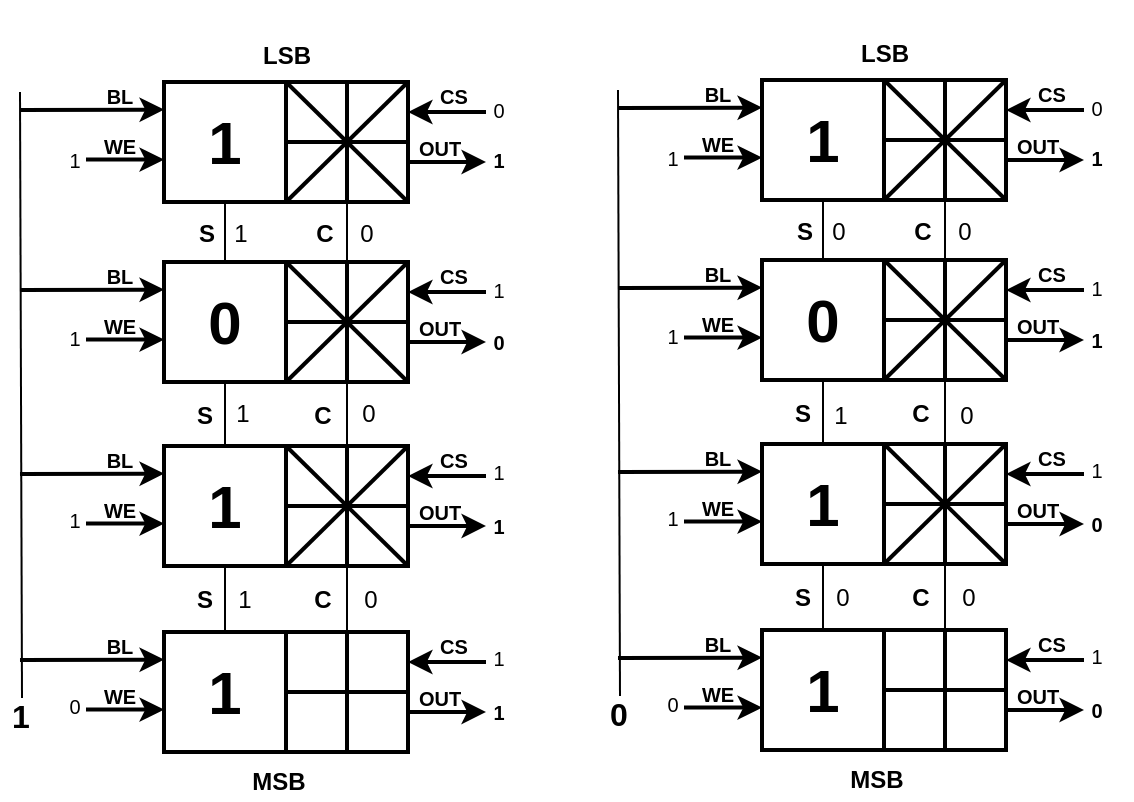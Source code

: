 <mxfile version="17.2.4" type="github">
  <diagram id="6HVer8RZPl2ibDI8MOXv" name="Page-1">
    <mxGraphModel dx="974" dy="536" grid="1" gridSize="1" guides="1" tooltips="1" connect="1" arrows="1" fold="1" page="1" pageScale="1" pageWidth="850" pageHeight="1100" math="0" shadow="0">
      <root>
        <mxCell id="0" />
        <mxCell id="1" parent="0" />
        <mxCell id="g0xU3SUPidydJwhKoAun-114" value="&lt;b&gt;&lt;font style=&quot;font-size: 10px&quot;&gt;WE&lt;/font&gt;&lt;/b&gt;" style="whiteSpace=wrap;html=1;aspect=fixed;labelBackgroundColor=none;fontFamily=Helvetica;fontSize=30;fontColor=default;strokeWidth=2;fillColor=none;strokeColor=none;" vertex="1" parent="1">
          <mxGeometry x="81" y="238" width="80" height="80" as="geometry" />
        </mxCell>
        <mxCell id="g0xU3SUPidydJwhKoAun-100" value="&lt;b&gt;&lt;font style=&quot;font-size: 10px&quot;&gt;WE&lt;/font&gt;&lt;/b&gt;" style="whiteSpace=wrap;html=1;aspect=fixed;labelBackgroundColor=none;fontFamily=Helvetica;fontSize=30;fontColor=default;strokeWidth=2;fillColor=none;strokeColor=none;" vertex="1" parent="1">
          <mxGeometry x="81" y="146" width="80" height="80" as="geometry" />
        </mxCell>
        <mxCell id="g0xU3SUPidydJwhKoAun-62" value="&lt;b&gt;&lt;font style=&quot;font-size: 10px&quot;&gt;WE&lt;/font&gt;&lt;/b&gt;" style="whiteSpace=wrap;html=1;aspect=fixed;labelBackgroundColor=none;fontFamily=Helvetica;fontSize=30;fontColor=default;strokeWidth=2;fillColor=none;strokeColor=none;" vertex="1" parent="1">
          <mxGeometry x="81" y="56" width="80" height="80" as="geometry" />
        </mxCell>
        <mxCell id="hNVTYOw9fSxiyvF_Go_9-241" value="&lt;font style=&quot;font-size: 10px&quot;&gt;&lt;b&gt;CS&lt;/b&gt;&lt;/font&gt;" style="whiteSpace=wrap;html=1;aspect=fixed;labelBackgroundColor=none;fontFamily=Helvetica;fontSize=30;fontColor=default;strokeWidth=2;fillColor=none;strokeColor=none;" parent="1" vertex="1">
          <mxGeometry x="248" y="31" width="80" height="80" as="geometry" />
        </mxCell>
        <mxCell id="hNVTYOw9fSxiyvF_Go_9-238" value="&lt;b&gt;&lt;font style=&quot;font-size: 10px&quot;&gt;BL&lt;/font&gt;&lt;/b&gt;" style="whiteSpace=wrap;html=1;aspect=fixed;labelBackgroundColor=none;fontFamily=Helvetica;fontSize=30;fontColor=default;strokeWidth=2;fillColor=none;strokeColor=none;" parent="1" vertex="1">
          <mxGeometry x="81" y="31" width="80" height="80" as="geometry" />
        </mxCell>
        <mxCell id="hNVTYOw9fSxiyvF_Go_9-231" value="&lt;b&gt;&lt;font style=&quot;font-size: 30px&quot;&gt;1&lt;/font&gt;&lt;/b&gt;" style="rounded=0;whiteSpace=wrap;html=1;labelBackgroundColor=none;fontFamily=Helvetica;fontColor=default;strokeWidth=2;fillColor=none;fontSize=10;" parent="1" vertex="1">
          <mxGeometry x="143" y="71" width="61" height="60" as="geometry" />
        </mxCell>
        <mxCell id="hNVTYOw9fSxiyvF_Go_9-232" value="" style="rounded=0;whiteSpace=wrap;html=1;labelBackgroundColor=none;fontFamily=Helvetica;fontColor=default;strokeWidth=2;fillColor=none;fontSize=10;" parent="1" vertex="1">
          <mxGeometry x="204" y="71" width="61" height="60" as="geometry" />
        </mxCell>
        <mxCell id="hNVTYOw9fSxiyvF_Go_9-233" value="" style="endArrow=none;html=1;rounded=0;fontFamily=Helvetica;fontSize=30;fontColor=default;strokeWidth=2;entryX=0.5;entryY=0;entryDx=0;entryDy=0;exitX=0.5;exitY=1;exitDx=0;exitDy=0;" parent="1" source="hNVTYOw9fSxiyvF_Go_9-232" target="hNVTYOw9fSxiyvF_Go_9-232" edge="1">
          <mxGeometry width="50" height="50" relative="1" as="geometry">
            <mxPoint x="185" y="171" as="sourcePoint" />
            <mxPoint x="235" y="121" as="targetPoint" />
          </mxGeometry>
        </mxCell>
        <mxCell id="hNVTYOw9fSxiyvF_Go_9-234" value="" style="endArrow=none;html=1;rounded=0;fontFamily=Helvetica;fontSize=30;fontColor=default;strokeWidth=2;entryX=1;entryY=0.5;entryDx=0;entryDy=0;exitX=0;exitY=0.5;exitDx=0;exitDy=0;" parent="1" source="hNVTYOw9fSxiyvF_Go_9-232" target="hNVTYOw9fSxiyvF_Go_9-232" edge="1">
          <mxGeometry width="50" height="50" relative="1" as="geometry">
            <mxPoint x="185" y="171" as="sourcePoint" />
            <mxPoint x="235" y="121" as="targetPoint" />
          </mxGeometry>
        </mxCell>
        <mxCell id="hNVTYOw9fSxiyvF_Go_9-235" value="" style="endArrow=classic;html=1;rounded=0;fontFamily=Helvetica;fontSize=30;fontColor=default;strokeWidth=2;entryX=1;entryY=0.25;entryDx=0;entryDy=0;" parent="1" target="hNVTYOw9fSxiyvF_Go_9-232" edge="1">
          <mxGeometry width="50" height="50" relative="1" as="geometry">
            <mxPoint x="304" y="86" as="sourcePoint" />
            <mxPoint x="235" y="121" as="targetPoint" />
          </mxGeometry>
        </mxCell>
        <mxCell id="hNVTYOw9fSxiyvF_Go_9-237" value="" style="endArrow=classic;html=1;rounded=0;fontFamily=Helvetica;fontSize=30;fontColor=default;strokeWidth=2;entryX=1;entryY=0.25;entryDx=0;entryDy=0;" parent="1" edge="1">
          <mxGeometry width="50" height="50" relative="1" as="geometry">
            <mxPoint x="71" y="85" as="sourcePoint" />
            <mxPoint x="143" y="84.8" as="targetPoint" />
          </mxGeometry>
        </mxCell>
        <mxCell id="hNVTYOw9fSxiyvF_Go_9-239" value="" style="endArrow=none;html=1;rounded=0;fontFamily=Helvetica;fontSize=10;fontColor=default;strokeWidth=2;exitX=0;exitY=1;exitDx=0;exitDy=0;entryX=1;entryY=0;entryDx=0;entryDy=0;" parent="1" source="hNVTYOw9fSxiyvF_Go_9-232" target="hNVTYOw9fSxiyvF_Go_9-232" edge="1">
          <mxGeometry width="50" height="50" relative="1" as="geometry">
            <mxPoint x="211" y="116" as="sourcePoint" />
            <mxPoint x="219" y="44" as="targetPoint" />
          </mxGeometry>
        </mxCell>
        <mxCell id="hNVTYOw9fSxiyvF_Go_9-240" value="" style="endArrow=none;html=1;rounded=0;fontFamily=Helvetica;fontSize=10;fontColor=default;strokeWidth=2;exitX=0;exitY=0;exitDx=0;exitDy=0;entryX=1;entryY=1;entryDx=0;entryDy=0;" parent="1" source="hNVTYOw9fSxiyvF_Go_9-232" target="hNVTYOw9fSxiyvF_Go_9-232" edge="1">
          <mxGeometry width="50" height="50" relative="1" as="geometry">
            <mxPoint x="211" y="116" as="sourcePoint" />
            <mxPoint x="261" y="66" as="targetPoint" />
          </mxGeometry>
        </mxCell>
        <mxCell id="g0xU3SUPidydJwhKoAun-63" value="" style="endArrow=classic;html=1;rounded=0;fontFamily=Helvetica;fontSize=30;fontColor=default;strokeWidth=2;entryX=1;entryY=0.25;entryDx=0;entryDy=0;" edge="1" parent="1">
          <mxGeometry width="50" height="50" relative="1" as="geometry">
            <mxPoint x="104" y="109.8" as="sourcePoint" />
            <mxPoint x="143" y="109.8" as="targetPoint" />
          </mxGeometry>
        </mxCell>
        <mxCell id="g0xU3SUPidydJwhKoAun-64" value="&lt;b&gt;&lt;font style=&quot;font-size: 10px&quot;&gt;OUT&lt;/font&gt;&lt;/b&gt;" style="whiteSpace=wrap;html=1;aspect=fixed;labelBackgroundColor=none;fontFamily=Helvetica;fontSize=30;fontColor=default;strokeWidth=2;fillColor=none;strokeColor=none;flipH=1;" vertex="1" parent="1">
          <mxGeometry x="241" y="57" width="80" height="80" as="geometry" />
        </mxCell>
        <mxCell id="g0xU3SUPidydJwhKoAun-65" value="" style="endArrow=classic;html=1;rounded=0;fontFamily=Helvetica;fontSize=30;fontColor=default;strokeWidth=2;entryX=1;entryY=0.25;entryDx=0;entryDy=0;" edge="1" parent="1">
          <mxGeometry width="50" height="50" relative="1" as="geometry">
            <mxPoint x="265" y="111" as="sourcePoint" />
            <mxPoint x="304" y="111.0" as="targetPoint" />
          </mxGeometry>
        </mxCell>
        <mxCell id="g0xU3SUPidydJwhKoAun-90" value="&lt;font style=&quot;font-size: 10px&quot;&gt;&lt;b&gt;CS&lt;/b&gt;&lt;/font&gt;" style="whiteSpace=wrap;html=1;aspect=fixed;labelBackgroundColor=none;fontFamily=Helvetica;fontSize=30;fontColor=default;strokeWidth=2;fillColor=none;strokeColor=none;" vertex="1" parent="1">
          <mxGeometry x="248" y="121" width="80" height="80" as="geometry" />
        </mxCell>
        <mxCell id="g0xU3SUPidydJwhKoAun-91" value="&lt;b&gt;&lt;font style=&quot;font-size: 10px&quot;&gt;BL&lt;/font&gt;&lt;/b&gt;" style="whiteSpace=wrap;html=1;aspect=fixed;labelBackgroundColor=none;fontFamily=Helvetica;fontSize=30;fontColor=default;strokeWidth=2;fillColor=none;strokeColor=none;" vertex="1" parent="1">
          <mxGeometry x="81" y="121" width="80" height="80" as="geometry" />
        </mxCell>
        <mxCell id="g0xU3SUPidydJwhKoAun-92" value="&lt;font size=&quot;1&quot;&gt;&lt;b style=&quot;font-size: 30px&quot;&gt;0&lt;/b&gt;&lt;/font&gt;" style="rounded=0;whiteSpace=wrap;html=1;labelBackgroundColor=none;fontFamily=Helvetica;fontColor=default;strokeWidth=2;fillColor=none;fontSize=10;" vertex="1" parent="1">
          <mxGeometry x="143" y="161" width="61" height="60" as="geometry" />
        </mxCell>
        <mxCell id="g0xU3SUPidydJwhKoAun-93" value="" style="rounded=0;whiteSpace=wrap;html=1;labelBackgroundColor=none;fontFamily=Helvetica;fontColor=default;strokeWidth=2;fillColor=none;fontSize=10;" vertex="1" parent="1">
          <mxGeometry x="204" y="161" width="61" height="60" as="geometry" />
        </mxCell>
        <mxCell id="g0xU3SUPidydJwhKoAun-94" value="" style="endArrow=none;html=1;rounded=0;fontFamily=Helvetica;fontSize=30;fontColor=default;strokeWidth=2;entryX=0.5;entryY=0;entryDx=0;entryDy=0;exitX=0.5;exitY=1;exitDx=0;exitDy=0;" edge="1" parent="1" source="g0xU3SUPidydJwhKoAun-93" target="g0xU3SUPidydJwhKoAun-93">
          <mxGeometry width="50" height="50" relative="1" as="geometry">
            <mxPoint x="185" y="261" as="sourcePoint" />
            <mxPoint x="235" y="211" as="targetPoint" />
          </mxGeometry>
        </mxCell>
        <mxCell id="g0xU3SUPidydJwhKoAun-95" value="" style="endArrow=none;html=1;rounded=0;fontFamily=Helvetica;fontSize=30;fontColor=default;strokeWidth=2;entryX=1;entryY=0.5;entryDx=0;entryDy=0;exitX=0;exitY=0.5;exitDx=0;exitDy=0;" edge="1" parent="1" source="g0xU3SUPidydJwhKoAun-93" target="g0xU3SUPidydJwhKoAun-93">
          <mxGeometry width="50" height="50" relative="1" as="geometry">
            <mxPoint x="185" y="261" as="sourcePoint" />
            <mxPoint x="235" y="211" as="targetPoint" />
          </mxGeometry>
        </mxCell>
        <mxCell id="g0xU3SUPidydJwhKoAun-96" value="" style="endArrow=classic;html=1;rounded=0;fontFamily=Helvetica;fontSize=30;fontColor=default;strokeWidth=2;entryX=1;entryY=0.25;entryDx=0;entryDy=0;" edge="1" parent="1" target="g0xU3SUPidydJwhKoAun-93">
          <mxGeometry width="50" height="50" relative="1" as="geometry">
            <mxPoint x="304" y="176" as="sourcePoint" />
            <mxPoint x="235" y="211" as="targetPoint" />
          </mxGeometry>
        </mxCell>
        <mxCell id="g0xU3SUPidydJwhKoAun-97" value="" style="endArrow=classic;html=1;rounded=0;fontFamily=Helvetica;fontSize=30;fontColor=default;strokeWidth=2;entryX=1;entryY=0.25;entryDx=0;entryDy=0;" edge="1" parent="1">
          <mxGeometry width="50" height="50" relative="1" as="geometry">
            <mxPoint x="71" y="175" as="sourcePoint" />
            <mxPoint x="143" y="174.8" as="targetPoint" />
          </mxGeometry>
        </mxCell>
        <mxCell id="g0xU3SUPidydJwhKoAun-98" value="" style="endArrow=none;html=1;rounded=0;fontFamily=Helvetica;fontSize=10;fontColor=default;strokeWidth=2;exitX=0;exitY=1;exitDx=0;exitDy=0;entryX=1;entryY=0;entryDx=0;entryDy=0;" edge="1" parent="1" source="g0xU3SUPidydJwhKoAun-93" target="g0xU3SUPidydJwhKoAun-93">
          <mxGeometry width="50" height="50" relative="1" as="geometry">
            <mxPoint x="211" y="206" as="sourcePoint" />
            <mxPoint x="219" y="134" as="targetPoint" />
          </mxGeometry>
        </mxCell>
        <mxCell id="g0xU3SUPidydJwhKoAun-99" value="" style="endArrow=none;html=1;rounded=0;fontFamily=Helvetica;fontSize=10;fontColor=default;strokeWidth=2;exitX=0;exitY=0;exitDx=0;exitDy=0;entryX=1;entryY=1;entryDx=0;entryDy=0;" edge="1" parent="1" source="g0xU3SUPidydJwhKoAun-93" target="g0xU3SUPidydJwhKoAun-93">
          <mxGeometry width="50" height="50" relative="1" as="geometry">
            <mxPoint x="211" y="206" as="sourcePoint" />
            <mxPoint x="261" y="156" as="targetPoint" />
          </mxGeometry>
        </mxCell>
        <mxCell id="g0xU3SUPidydJwhKoAun-101" value="" style="endArrow=classic;html=1;rounded=0;fontFamily=Helvetica;fontSize=30;fontColor=default;strokeWidth=2;entryX=1;entryY=0.25;entryDx=0;entryDy=0;" edge="1" parent="1">
          <mxGeometry width="50" height="50" relative="1" as="geometry">
            <mxPoint x="104" y="199.8" as="sourcePoint" />
            <mxPoint x="143" y="199.8" as="targetPoint" />
          </mxGeometry>
        </mxCell>
        <mxCell id="g0xU3SUPidydJwhKoAun-102" value="&lt;b&gt;&lt;font style=&quot;font-size: 10px&quot;&gt;OUT&lt;/font&gt;&lt;/b&gt;" style="whiteSpace=wrap;html=1;aspect=fixed;labelBackgroundColor=none;fontFamily=Helvetica;fontSize=30;fontColor=default;strokeWidth=2;fillColor=none;strokeColor=none;flipH=1;" vertex="1" parent="1">
          <mxGeometry x="241" y="147" width="80" height="80" as="geometry" />
        </mxCell>
        <mxCell id="g0xU3SUPidydJwhKoAun-103" value="" style="endArrow=classic;html=1;rounded=0;fontFamily=Helvetica;fontSize=30;fontColor=default;strokeWidth=2;entryX=1;entryY=0.25;entryDx=0;entryDy=0;" edge="1" parent="1">
          <mxGeometry width="50" height="50" relative="1" as="geometry">
            <mxPoint x="265" y="201" as="sourcePoint" />
            <mxPoint x="304" y="201" as="targetPoint" />
          </mxGeometry>
        </mxCell>
        <mxCell id="g0xU3SUPidydJwhKoAun-104" value="&lt;font style=&quot;font-size: 10px&quot;&gt;&lt;b&gt;CS&lt;/b&gt;&lt;/font&gt;" style="whiteSpace=wrap;html=1;aspect=fixed;labelBackgroundColor=none;fontFamily=Helvetica;fontSize=30;fontColor=default;strokeWidth=2;fillColor=none;strokeColor=none;" vertex="1" parent="1">
          <mxGeometry x="248" y="213" width="80" height="80" as="geometry" />
        </mxCell>
        <mxCell id="g0xU3SUPidydJwhKoAun-105" value="&lt;b&gt;&lt;font style=&quot;font-size: 10px&quot;&gt;BL&lt;/font&gt;&lt;/b&gt;" style="whiteSpace=wrap;html=1;aspect=fixed;labelBackgroundColor=none;fontFamily=Helvetica;fontSize=30;fontColor=default;strokeWidth=2;fillColor=none;strokeColor=none;" vertex="1" parent="1">
          <mxGeometry x="81" y="213" width="80" height="80" as="geometry" />
        </mxCell>
        <mxCell id="g0xU3SUPidydJwhKoAun-106" value="&lt;b&gt;&lt;font style=&quot;font-size: 30px&quot;&gt;1&lt;/font&gt;&lt;/b&gt;" style="rounded=0;whiteSpace=wrap;html=1;labelBackgroundColor=none;fontFamily=Helvetica;fontColor=default;strokeWidth=2;fillColor=none;fontSize=10;" vertex="1" parent="1">
          <mxGeometry x="143" y="253" width="61" height="60" as="geometry" />
        </mxCell>
        <mxCell id="g0xU3SUPidydJwhKoAun-107" value="" style="rounded=0;whiteSpace=wrap;html=1;labelBackgroundColor=none;fontFamily=Helvetica;fontColor=default;strokeWidth=2;fillColor=none;fontSize=10;" vertex="1" parent="1">
          <mxGeometry x="204" y="253" width="61" height="60" as="geometry" />
        </mxCell>
        <mxCell id="g0xU3SUPidydJwhKoAun-108" value="" style="endArrow=none;html=1;rounded=0;fontFamily=Helvetica;fontSize=30;fontColor=default;strokeWidth=2;entryX=0.5;entryY=0;entryDx=0;entryDy=0;exitX=0.5;exitY=1;exitDx=0;exitDy=0;" edge="1" parent="1" source="g0xU3SUPidydJwhKoAun-107" target="g0xU3SUPidydJwhKoAun-107">
          <mxGeometry width="50" height="50" relative="1" as="geometry">
            <mxPoint x="185" y="353" as="sourcePoint" />
            <mxPoint x="235" y="303" as="targetPoint" />
          </mxGeometry>
        </mxCell>
        <mxCell id="g0xU3SUPidydJwhKoAun-109" value="" style="endArrow=none;html=1;rounded=0;fontFamily=Helvetica;fontSize=30;fontColor=default;strokeWidth=2;entryX=1;entryY=0.5;entryDx=0;entryDy=0;exitX=0;exitY=0.5;exitDx=0;exitDy=0;" edge="1" parent="1" source="g0xU3SUPidydJwhKoAun-107" target="g0xU3SUPidydJwhKoAun-107">
          <mxGeometry width="50" height="50" relative="1" as="geometry">
            <mxPoint x="185" y="353" as="sourcePoint" />
            <mxPoint x="235" y="303" as="targetPoint" />
          </mxGeometry>
        </mxCell>
        <mxCell id="g0xU3SUPidydJwhKoAun-110" value="" style="endArrow=classic;html=1;rounded=0;fontFamily=Helvetica;fontSize=30;fontColor=default;strokeWidth=2;entryX=1;entryY=0.25;entryDx=0;entryDy=0;" edge="1" parent="1" target="g0xU3SUPidydJwhKoAun-107">
          <mxGeometry width="50" height="50" relative="1" as="geometry">
            <mxPoint x="304" y="268" as="sourcePoint" />
            <mxPoint x="235" y="303" as="targetPoint" />
          </mxGeometry>
        </mxCell>
        <mxCell id="g0xU3SUPidydJwhKoAun-111" value="" style="endArrow=classic;html=1;rounded=0;fontFamily=Helvetica;fontSize=30;fontColor=default;strokeWidth=2;entryX=1;entryY=0.25;entryDx=0;entryDy=0;" edge="1" parent="1">
          <mxGeometry width="50" height="50" relative="1" as="geometry">
            <mxPoint x="71" y="267" as="sourcePoint" />
            <mxPoint x="143" y="266.8" as="targetPoint" />
          </mxGeometry>
        </mxCell>
        <mxCell id="g0xU3SUPidydJwhKoAun-112" value="" style="endArrow=none;html=1;rounded=0;fontFamily=Helvetica;fontSize=10;fontColor=default;strokeWidth=2;exitX=0;exitY=1;exitDx=0;exitDy=0;entryX=1;entryY=0;entryDx=0;entryDy=0;" edge="1" parent="1" source="g0xU3SUPidydJwhKoAun-107" target="g0xU3SUPidydJwhKoAun-107">
          <mxGeometry width="50" height="50" relative="1" as="geometry">
            <mxPoint x="211" y="298" as="sourcePoint" />
            <mxPoint x="219" y="226" as="targetPoint" />
          </mxGeometry>
        </mxCell>
        <mxCell id="g0xU3SUPidydJwhKoAun-113" value="" style="endArrow=none;html=1;rounded=0;fontFamily=Helvetica;fontSize=10;fontColor=default;strokeWidth=2;exitX=0;exitY=0;exitDx=0;exitDy=0;entryX=1;entryY=1;entryDx=0;entryDy=0;" edge="1" parent="1" source="g0xU3SUPidydJwhKoAun-107" target="g0xU3SUPidydJwhKoAun-107">
          <mxGeometry width="50" height="50" relative="1" as="geometry">
            <mxPoint x="211" y="298" as="sourcePoint" />
            <mxPoint x="261" y="248" as="targetPoint" />
          </mxGeometry>
        </mxCell>
        <mxCell id="g0xU3SUPidydJwhKoAun-115" value="" style="endArrow=classic;html=1;rounded=0;fontFamily=Helvetica;fontSize=30;fontColor=default;strokeWidth=2;entryX=1;entryY=0.25;entryDx=0;entryDy=0;" edge="1" parent="1">
          <mxGeometry width="50" height="50" relative="1" as="geometry">
            <mxPoint x="104" y="291.8" as="sourcePoint" />
            <mxPoint x="143" y="291.8" as="targetPoint" />
          </mxGeometry>
        </mxCell>
        <mxCell id="g0xU3SUPidydJwhKoAun-116" value="&lt;b&gt;&lt;font style=&quot;font-size: 10px&quot;&gt;OUT&lt;/font&gt;&lt;/b&gt;" style="whiteSpace=wrap;html=1;aspect=fixed;labelBackgroundColor=none;fontFamily=Helvetica;fontSize=30;fontColor=default;strokeWidth=2;fillColor=none;strokeColor=none;flipH=1;" vertex="1" parent="1">
          <mxGeometry x="241" y="239" width="80" height="80" as="geometry" />
        </mxCell>
        <mxCell id="g0xU3SUPidydJwhKoAun-117" value="" style="endArrow=classic;html=1;rounded=0;fontFamily=Helvetica;fontSize=30;fontColor=default;strokeWidth=2;entryX=1;entryY=0.25;entryDx=0;entryDy=0;" edge="1" parent="1">
          <mxGeometry width="50" height="50" relative="1" as="geometry">
            <mxPoint x="265" y="293" as="sourcePoint" />
            <mxPoint x="304" y="293" as="targetPoint" />
          </mxGeometry>
        </mxCell>
        <mxCell id="g0xU3SUPidydJwhKoAun-118" value="" style="endArrow=none;html=1;rounded=0;fontSize=10;entryX=0.5;entryY=1;entryDx=0;entryDy=0;exitX=0.5;exitY=0;exitDx=0;exitDy=0;" edge="1" parent="1" source="g0xU3SUPidydJwhKoAun-92" target="hNVTYOw9fSxiyvF_Go_9-231">
          <mxGeometry width="50" height="50" relative="1" as="geometry">
            <mxPoint x="142" y="212" as="sourcePoint" />
            <mxPoint x="192" y="162" as="targetPoint" />
          </mxGeometry>
        </mxCell>
        <mxCell id="g0xU3SUPidydJwhKoAun-119" value="" style="endArrow=none;html=1;rounded=0;fontSize=10;entryX=0.5;entryY=1;entryDx=0;entryDy=0;exitX=0.5;exitY=0;exitDx=0;exitDy=0;" edge="1" parent="1" source="g0xU3SUPidydJwhKoAun-93" target="hNVTYOw9fSxiyvF_Go_9-232">
          <mxGeometry width="50" height="50" relative="1" as="geometry">
            <mxPoint x="142" y="212" as="sourcePoint" />
            <mxPoint x="192" y="162" as="targetPoint" />
          </mxGeometry>
        </mxCell>
        <mxCell id="g0xU3SUPidydJwhKoAun-120" value="" style="endArrow=none;html=1;rounded=0;fontSize=10;entryX=0.5;entryY=1;entryDx=0;entryDy=0;exitX=0.5;exitY=0;exitDx=0;exitDy=0;" edge="1" parent="1" source="g0xU3SUPidydJwhKoAun-106" target="g0xU3SUPidydJwhKoAun-92">
          <mxGeometry width="50" height="50" relative="1" as="geometry">
            <mxPoint x="142" y="234" as="sourcePoint" />
            <mxPoint x="192" y="184" as="targetPoint" />
          </mxGeometry>
        </mxCell>
        <mxCell id="g0xU3SUPidydJwhKoAun-122" value="" style="endArrow=none;html=1;rounded=0;fontSize=10;entryX=0.5;entryY=1;entryDx=0;entryDy=0;exitX=0.5;exitY=0;exitDx=0;exitDy=0;" edge="1" parent="1" source="g0xU3SUPidydJwhKoAun-107" target="g0xU3SUPidydJwhKoAun-93">
          <mxGeometry width="50" height="50" relative="1" as="geometry">
            <mxPoint x="142" y="234" as="sourcePoint" />
            <mxPoint x="192" y="184" as="targetPoint" />
          </mxGeometry>
        </mxCell>
        <mxCell id="g0xU3SUPidydJwhKoAun-123" value="1" style="text;html=1;align=center;verticalAlign=middle;resizable=0;points=[];autosize=1;strokeColor=none;fillColor=none;fontSize=10;" vertex="1" parent="1">
          <mxGeometry x="90" y="101" width="16" height="17" as="geometry" />
        </mxCell>
        <mxCell id="g0xU3SUPidydJwhKoAun-124" value="1" style="text;html=1;align=center;verticalAlign=middle;resizable=0;points=[];autosize=1;strokeColor=none;fillColor=none;fontSize=10;" vertex="1" parent="1">
          <mxGeometry x="90" y="190" width="16" height="17" as="geometry" />
        </mxCell>
        <mxCell id="g0xU3SUPidydJwhKoAun-125" value="1" style="text;html=1;align=center;verticalAlign=middle;resizable=0;points=[];autosize=1;strokeColor=none;fillColor=none;fontSize=10;" vertex="1" parent="1">
          <mxGeometry x="90" y="281" width="16" height="17" as="geometry" />
        </mxCell>
        <mxCell id="g0xU3SUPidydJwhKoAun-126" value="0" style="text;html=1;align=center;verticalAlign=middle;resizable=0;points=[];autosize=1;strokeColor=none;fillColor=none;fontSize=10;" vertex="1" parent="1">
          <mxGeometry x="302" y="76" width="16" height="17" as="geometry" />
        </mxCell>
        <mxCell id="g0xU3SUPidydJwhKoAun-127" value="1" style="text;html=1;align=center;verticalAlign=middle;resizable=0;points=[];autosize=1;strokeColor=none;fillColor=none;fontSize=10;" vertex="1" parent="1">
          <mxGeometry x="302" y="166" width="16" height="17" as="geometry" />
        </mxCell>
        <mxCell id="g0xU3SUPidydJwhKoAun-129" value="1" style="text;html=1;align=center;verticalAlign=middle;resizable=0;points=[];autosize=1;strokeColor=none;fillColor=none;fontSize=10;" vertex="1" parent="1">
          <mxGeometry x="302" y="257" width="16" height="17" as="geometry" />
        </mxCell>
        <mxCell id="g0xU3SUPidydJwhKoAun-130" value="" style="endArrow=none;html=1;rounded=0;fontSize=30;" edge="1" parent="1">
          <mxGeometry width="50" height="50" relative="1" as="geometry">
            <mxPoint x="72" y="379" as="sourcePoint" />
            <mxPoint x="71" y="76" as="targetPoint" />
          </mxGeometry>
        </mxCell>
        <mxCell id="g0xU3SUPidydJwhKoAun-293" value="&lt;font size=&quot;1&quot;&gt;&lt;b&gt;&lt;font style=&quot;font-size: 10px&quot;&gt;1&lt;/font&gt;&lt;/b&gt;&lt;/font&gt;" style="text;html=1;align=center;verticalAlign=middle;resizable=0;points=[];autosize=1;strokeColor=none;fillColor=none;fontSize=16;" vertex="1" parent="1">
          <mxGeometry x="302" y="95" width="16" height="26" as="geometry" />
        </mxCell>
        <mxCell id="g0xU3SUPidydJwhKoAun-296" value="&lt;b&gt;&lt;font style=&quot;font-size: 10px&quot;&gt;0&lt;/font&gt;&lt;/b&gt;" style="text;html=1;align=center;verticalAlign=middle;resizable=0;points=[];autosize=1;strokeColor=none;fillColor=none;fontSize=16;" vertex="1" parent="1">
          <mxGeometry x="302" y="185.5" width="16" height="26" as="geometry" />
        </mxCell>
        <mxCell id="g0xU3SUPidydJwhKoAun-298" value="&lt;font size=&quot;1&quot;&gt;&lt;b&gt;&lt;font style=&quot;font-size: 10px&quot;&gt;1&lt;/font&gt;&lt;/b&gt;&lt;/font&gt;" style="text;html=1;align=center;verticalAlign=middle;resizable=0;points=[];autosize=1;strokeColor=none;fillColor=none;fontSize=16;" vertex="1" parent="1">
          <mxGeometry x="302" y="277.5" width="16" height="26" as="geometry" />
        </mxCell>
        <mxCell id="g0xU3SUPidydJwhKoAun-345" value="&lt;b&gt;&lt;font style=&quot;font-size: 10px&quot;&gt;WE&lt;/font&gt;&lt;/b&gt;" style="whiteSpace=wrap;html=1;aspect=fixed;labelBackgroundColor=none;fontFamily=Helvetica;fontSize=30;fontColor=default;strokeWidth=2;fillColor=none;strokeColor=none;" vertex="1" parent="1">
          <mxGeometry x="81" y="331" width="80" height="80" as="geometry" />
        </mxCell>
        <mxCell id="g0xU3SUPidydJwhKoAun-346" value="&lt;font style=&quot;font-size: 10px&quot;&gt;&lt;b&gt;CS&lt;/b&gt;&lt;/font&gt;" style="whiteSpace=wrap;html=1;aspect=fixed;labelBackgroundColor=none;fontFamily=Helvetica;fontSize=30;fontColor=default;strokeWidth=2;fillColor=none;strokeColor=none;" vertex="1" parent="1">
          <mxGeometry x="248" y="306" width="80" height="80" as="geometry" />
        </mxCell>
        <mxCell id="g0xU3SUPidydJwhKoAun-347" value="&lt;b&gt;&lt;font style=&quot;font-size: 10px&quot;&gt;BL&lt;/font&gt;&lt;/b&gt;" style="whiteSpace=wrap;html=1;aspect=fixed;labelBackgroundColor=none;fontFamily=Helvetica;fontSize=30;fontColor=default;strokeWidth=2;fillColor=none;strokeColor=none;" vertex="1" parent="1">
          <mxGeometry x="81" y="306" width="80" height="80" as="geometry" />
        </mxCell>
        <mxCell id="g0xU3SUPidydJwhKoAun-348" value="&lt;b&gt;&lt;font style=&quot;font-size: 30px&quot;&gt;1&lt;/font&gt;&lt;/b&gt;" style="rounded=0;whiteSpace=wrap;html=1;labelBackgroundColor=none;fontFamily=Helvetica;fontColor=default;strokeWidth=2;fillColor=none;fontSize=10;" vertex="1" parent="1">
          <mxGeometry x="143" y="346" width="61" height="60" as="geometry" />
        </mxCell>
        <mxCell id="g0xU3SUPidydJwhKoAun-349" value="" style="rounded=0;whiteSpace=wrap;html=1;labelBackgroundColor=none;fontFamily=Helvetica;fontColor=default;strokeWidth=2;fillColor=none;fontSize=10;" vertex="1" parent="1">
          <mxGeometry x="204" y="346" width="61" height="60" as="geometry" />
        </mxCell>
        <mxCell id="g0xU3SUPidydJwhKoAun-350" value="" style="endArrow=none;html=1;rounded=0;fontFamily=Helvetica;fontSize=30;fontColor=default;strokeWidth=2;entryX=0.5;entryY=0;entryDx=0;entryDy=0;exitX=0.5;exitY=1;exitDx=0;exitDy=0;" edge="1" parent="1" source="g0xU3SUPidydJwhKoAun-349" target="g0xU3SUPidydJwhKoAun-349">
          <mxGeometry width="50" height="50" relative="1" as="geometry">
            <mxPoint x="185" y="446" as="sourcePoint" />
            <mxPoint x="235" y="396" as="targetPoint" />
          </mxGeometry>
        </mxCell>
        <mxCell id="g0xU3SUPidydJwhKoAun-351" value="" style="endArrow=none;html=1;rounded=0;fontFamily=Helvetica;fontSize=30;fontColor=default;strokeWidth=2;entryX=1;entryY=0.5;entryDx=0;entryDy=0;exitX=0;exitY=0.5;exitDx=0;exitDy=0;" edge="1" parent="1" source="g0xU3SUPidydJwhKoAun-349" target="g0xU3SUPidydJwhKoAun-349">
          <mxGeometry width="50" height="50" relative="1" as="geometry">
            <mxPoint x="185" y="446" as="sourcePoint" />
            <mxPoint x="235" y="396" as="targetPoint" />
          </mxGeometry>
        </mxCell>
        <mxCell id="g0xU3SUPidydJwhKoAun-352" value="" style="endArrow=classic;html=1;rounded=0;fontFamily=Helvetica;fontSize=30;fontColor=default;strokeWidth=2;entryX=1;entryY=0.25;entryDx=0;entryDy=0;" edge="1" parent="1" target="g0xU3SUPidydJwhKoAun-349">
          <mxGeometry width="50" height="50" relative="1" as="geometry">
            <mxPoint x="304" y="361" as="sourcePoint" />
            <mxPoint x="235" y="396" as="targetPoint" />
          </mxGeometry>
        </mxCell>
        <mxCell id="g0xU3SUPidydJwhKoAun-353" value="" style="endArrow=classic;html=1;rounded=0;fontFamily=Helvetica;fontSize=30;fontColor=default;strokeWidth=2;entryX=1;entryY=0.25;entryDx=0;entryDy=0;" edge="1" parent="1">
          <mxGeometry width="50" height="50" relative="1" as="geometry">
            <mxPoint x="71" y="360" as="sourcePoint" />
            <mxPoint x="143" y="359.8" as="targetPoint" />
          </mxGeometry>
        </mxCell>
        <mxCell id="g0xU3SUPidydJwhKoAun-356" value="" style="endArrow=classic;html=1;rounded=0;fontFamily=Helvetica;fontSize=30;fontColor=default;strokeWidth=2;entryX=1;entryY=0.25;entryDx=0;entryDy=0;" edge="1" parent="1">
          <mxGeometry width="50" height="50" relative="1" as="geometry">
            <mxPoint x="104" y="384.8" as="sourcePoint" />
            <mxPoint x="143" y="384.8" as="targetPoint" />
          </mxGeometry>
        </mxCell>
        <mxCell id="g0xU3SUPidydJwhKoAun-357" value="&lt;b&gt;&lt;font style=&quot;font-size: 10px&quot;&gt;OUT&lt;/font&gt;&lt;/b&gt;" style="whiteSpace=wrap;html=1;aspect=fixed;labelBackgroundColor=none;fontFamily=Helvetica;fontSize=30;fontColor=default;strokeWidth=2;fillColor=none;strokeColor=none;flipH=1;" vertex="1" parent="1">
          <mxGeometry x="241" y="332" width="80" height="80" as="geometry" />
        </mxCell>
        <mxCell id="g0xU3SUPidydJwhKoAun-358" value="" style="endArrow=classic;html=1;rounded=0;fontFamily=Helvetica;fontSize=30;fontColor=default;strokeWidth=2;entryX=1;entryY=0.25;entryDx=0;entryDy=0;" edge="1" parent="1">
          <mxGeometry width="50" height="50" relative="1" as="geometry">
            <mxPoint x="265" y="386" as="sourcePoint" />
            <mxPoint x="304" y="386" as="targetPoint" />
          </mxGeometry>
        </mxCell>
        <mxCell id="g0xU3SUPidydJwhKoAun-359" value="" style="endArrow=none;html=1;rounded=0;fontSize=10;entryX=0.5;entryY=1;entryDx=0;entryDy=0;exitX=0.5;exitY=0;exitDx=0;exitDy=0;" edge="1" parent="1" source="g0xU3SUPidydJwhKoAun-348">
          <mxGeometry width="50" height="50" relative="1" as="geometry">
            <mxPoint x="142" y="327" as="sourcePoint" />
            <mxPoint x="173.5" y="314" as="targetPoint" />
          </mxGeometry>
        </mxCell>
        <mxCell id="g0xU3SUPidydJwhKoAun-360" value="" style="endArrow=none;html=1;rounded=0;fontSize=10;entryX=0.5;entryY=1;entryDx=0;entryDy=0;exitX=0.5;exitY=0;exitDx=0;exitDy=0;" edge="1" parent="1" source="g0xU3SUPidydJwhKoAun-349">
          <mxGeometry width="50" height="50" relative="1" as="geometry">
            <mxPoint x="142" y="327" as="sourcePoint" />
            <mxPoint x="234.5" y="314" as="targetPoint" />
          </mxGeometry>
        </mxCell>
        <mxCell id="g0xU3SUPidydJwhKoAun-361" value="0" style="text;html=1;align=center;verticalAlign=middle;resizable=0;points=[];autosize=1;strokeColor=none;fillColor=none;fontSize=10;" vertex="1" parent="1">
          <mxGeometry x="90" y="374" width="16" height="17" as="geometry" />
        </mxCell>
        <mxCell id="g0xU3SUPidydJwhKoAun-362" value="1" style="text;html=1;align=center;verticalAlign=middle;resizable=0;points=[];autosize=1;strokeColor=none;fillColor=none;fontSize=10;" vertex="1" parent="1">
          <mxGeometry x="302" y="350" width="16" height="17" as="geometry" />
        </mxCell>
        <mxCell id="g0xU3SUPidydJwhKoAun-363" value="&lt;font style=&quot;font-size: 16px&quot;&gt;&lt;b&gt;1&lt;/b&gt;&lt;/font&gt;" style="text;html=1;align=center;verticalAlign=middle;resizable=0;points=[];autosize=1;strokeColor=none;fillColor=none;fontSize=30;" vertex="1" parent="1">
          <mxGeometry x="61" y="359.5" width="20" height="46" as="geometry" />
        </mxCell>
        <mxCell id="g0xU3SUPidydJwhKoAun-364" value="&lt;font size=&quot;1&quot;&gt;&lt;b&gt;&lt;font style=&quot;font-size: 10px&quot;&gt;1&lt;/font&gt;&lt;/b&gt;&lt;/font&gt;" style="text;html=1;align=center;verticalAlign=middle;resizable=0;points=[];autosize=1;strokeColor=none;fillColor=none;fontSize=16;" vertex="1" parent="1">
          <mxGeometry x="302" y="370.5" width="16" height="26" as="geometry" />
        </mxCell>
        <mxCell id="g0xU3SUPidydJwhKoAun-367" value="&lt;font size=&quot;1&quot;&gt;&lt;b style=&quot;font-size: 12px&quot;&gt;LSB&lt;/b&gt;&lt;/font&gt;" style="text;html=1;align=center;verticalAlign=middle;resizable=0;points=[];autosize=1;strokeColor=none;fillColor=none;fontSize=10;" vertex="1" parent="1">
          <mxGeometry x="186" y="49" width="35" height="18" as="geometry" />
        </mxCell>
        <mxCell id="g0xU3SUPidydJwhKoAun-368" value="&lt;font size=&quot;1&quot;&gt;&lt;b style=&quot;font-size: 12px&quot;&gt;MSB&lt;/b&gt;&lt;/font&gt;" style="text;html=1;align=center;verticalAlign=middle;resizable=0;points=[];autosize=1;strokeColor=none;fillColor=none;fontSize=10;" vertex="1" parent="1">
          <mxGeometry x="181" y="412" width="38" height="18" as="geometry" />
        </mxCell>
        <mxCell id="g0xU3SUPidydJwhKoAun-369" value="&lt;b&gt;C&lt;/b&gt;" style="text;html=1;align=center;verticalAlign=middle;resizable=0;points=[];autosize=1;strokeColor=none;fillColor=none;fontSize=12;" vertex="1" parent="1">
          <mxGeometry x="213" y="137" width="20" height="19" as="geometry" />
        </mxCell>
        <mxCell id="g0xU3SUPidydJwhKoAun-370" value="&lt;b&gt;S&lt;/b&gt;" style="text;html=1;align=center;verticalAlign=middle;resizable=0;points=[];autosize=1;strokeColor=none;fillColor=none;fontSize=12;" vertex="1" parent="1">
          <mxGeometry x="154" y="137" width="19" height="19" as="geometry" />
        </mxCell>
        <mxCell id="g0xU3SUPidydJwhKoAun-375" value="&lt;b&gt;C&lt;/b&gt;" style="text;html=1;align=center;verticalAlign=middle;resizable=0;points=[];autosize=1;strokeColor=none;fillColor=none;fontSize=12;" vertex="1" parent="1">
          <mxGeometry x="212" y="228" width="20" height="19" as="geometry" />
        </mxCell>
        <mxCell id="g0xU3SUPidydJwhKoAun-376" value="&lt;b&gt;S&lt;/b&gt;" style="text;html=1;align=center;verticalAlign=middle;resizable=0;points=[];autosize=1;strokeColor=none;fillColor=none;fontSize=12;" vertex="1" parent="1">
          <mxGeometry x="153" y="228" width="19" height="19" as="geometry" />
        </mxCell>
        <mxCell id="g0xU3SUPidydJwhKoAun-377" value="&lt;b&gt;C&lt;/b&gt;" style="text;html=1;align=center;verticalAlign=middle;resizable=0;points=[];autosize=1;strokeColor=none;fillColor=none;fontSize=12;" vertex="1" parent="1">
          <mxGeometry x="212" y="320" width="20" height="19" as="geometry" />
        </mxCell>
        <mxCell id="g0xU3SUPidydJwhKoAun-378" value="&lt;b&gt;S&lt;/b&gt;" style="text;html=1;align=center;verticalAlign=middle;resizable=0;points=[];autosize=1;strokeColor=none;fillColor=none;fontSize=12;" vertex="1" parent="1">
          <mxGeometry x="153" y="320" width="19" height="19" as="geometry" />
        </mxCell>
        <mxCell id="g0xU3SUPidydJwhKoAun-379" value="1" style="text;html=1;align=center;verticalAlign=middle;resizable=0;points=[];autosize=1;strokeColor=none;fillColor=none;fontSize=12;" vertex="1" parent="1">
          <mxGeometry x="172" y="137" width="18" height="19" as="geometry" />
        </mxCell>
        <mxCell id="g0xU3SUPidydJwhKoAun-380" value="0" style="text;html=1;align=center;verticalAlign=middle;resizable=0;points=[];autosize=1;strokeColor=none;fillColor=none;fontSize=12;" vertex="1" parent="1">
          <mxGeometry x="235" y="137" width="18" height="19" as="geometry" />
        </mxCell>
        <mxCell id="g0xU3SUPidydJwhKoAun-381" value="1" style="text;html=1;align=center;verticalAlign=middle;resizable=0;points=[];autosize=1;strokeColor=none;fillColor=none;fontSize=12;" vertex="1" parent="1">
          <mxGeometry x="173" y="227" width="18" height="19" as="geometry" />
        </mxCell>
        <mxCell id="g0xU3SUPidydJwhKoAun-382" value="0" style="text;html=1;align=center;verticalAlign=middle;resizable=0;points=[];autosize=1;strokeColor=none;fillColor=none;fontSize=12;" vertex="1" parent="1">
          <mxGeometry x="236" y="227" width="18" height="19" as="geometry" />
        </mxCell>
        <mxCell id="g0xU3SUPidydJwhKoAun-383" value="1" style="text;html=1;align=center;verticalAlign=middle;resizable=0;points=[];autosize=1;strokeColor=none;fillColor=none;fontSize=12;" vertex="1" parent="1">
          <mxGeometry x="174" y="320" width="18" height="19" as="geometry" />
        </mxCell>
        <mxCell id="g0xU3SUPidydJwhKoAun-384" value="0" style="text;html=1;align=center;verticalAlign=middle;resizable=0;points=[];autosize=1;strokeColor=none;fillColor=none;fontSize=12;" vertex="1" parent="1">
          <mxGeometry x="237" y="320" width="18" height="19" as="geometry" />
        </mxCell>
        <mxCell id="g0xU3SUPidydJwhKoAun-566" value="&lt;b&gt;&lt;font style=&quot;font-size: 10px&quot;&gt;WE&lt;/font&gt;&lt;/b&gt;" style="whiteSpace=wrap;html=1;aspect=fixed;labelBackgroundColor=none;fontFamily=Helvetica;fontSize=30;fontColor=default;strokeWidth=2;fillColor=none;strokeColor=none;" vertex="1" parent="1">
          <mxGeometry x="380" y="237" width="80" height="80" as="geometry" />
        </mxCell>
        <mxCell id="g0xU3SUPidydJwhKoAun-567" value="&lt;b&gt;&lt;font style=&quot;font-size: 10px&quot;&gt;WE&lt;/font&gt;&lt;/b&gt;" style="whiteSpace=wrap;html=1;aspect=fixed;labelBackgroundColor=none;fontFamily=Helvetica;fontSize=30;fontColor=default;strokeWidth=2;fillColor=none;strokeColor=none;" vertex="1" parent="1">
          <mxGeometry x="380" y="145" width="80" height="80" as="geometry" />
        </mxCell>
        <mxCell id="g0xU3SUPidydJwhKoAun-568" value="&lt;b&gt;&lt;font style=&quot;font-size: 10px&quot;&gt;WE&lt;/font&gt;&lt;/b&gt;" style="whiteSpace=wrap;html=1;aspect=fixed;labelBackgroundColor=none;fontFamily=Helvetica;fontSize=30;fontColor=default;strokeWidth=2;fillColor=none;strokeColor=none;" vertex="1" parent="1">
          <mxGeometry x="380" y="55" width="80" height="80" as="geometry" />
        </mxCell>
        <mxCell id="g0xU3SUPidydJwhKoAun-569" value="&lt;font style=&quot;font-size: 10px&quot;&gt;&lt;b&gt;CS&lt;/b&gt;&lt;/font&gt;" style="whiteSpace=wrap;html=1;aspect=fixed;labelBackgroundColor=none;fontFamily=Helvetica;fontSize=30;fontColor=default;strokeWidth=2;fillColor=none;strokeColor=none;" vertex="1" parent="1">
          <mxGeometry x="547" y="30" width="80" height="80" as="geometry" />
        </mxCell>
        <mxCell id="g0xU3SUPidydJwhKoAun-570" value="&lt;b&gt;&lt;font style=&quot;font-size: 10px&quot;&gt;BL&lt;/font&gt;&lt;/b&gt;" style="whiteSpace=wrap;html=1;aspect=fixed;labelBackgroundColor=none;fontFamily=Helvetica;fontSize=30;fontColor=default;strokeWidth=2;fillColor=none;strokeColor=none;" vertex="1" parent="1">
          <mxGeometry x="380" y="30" width="80" height="80" as="geometry" />
        </mxCell>
        <mxCell id="g0xU3SUPidydJwhKoAun-571" value="&lt;b&gt;&lt;font style=&quot;font-size: 30px&quot;&gt;1&lt;/font&gt;&lt;/b&gt;" style="rounded=0;whiteSpace=wrap;html=1;labelBackgroundColor=none;fontFamily=Helvetica;fontColor=default;strokeWidth=2;fillColor=none;fontSize=10;" vertex="1" parent="1">
          <mxGeometry x="442" y="70" width="61" height="60" as="geometry" />
        </mxCell>
        <mxCell id="g0xU3SUPidydJwhKoAun-572" value="" style="rounded=0;whiteSpace=wrap;html=1;labelBackgroundColor=none;fontFamily=Helvetica;fontColor=default;strokeWidth=2;fillColor=none;fontSize=10;" vertex="1" parent="1">
          <mxGeometry x="503" y="70" width="61" height="60" as="geometry" />
        </mxCell>
        <mxCell id="g0xU3SUPidydJwhKoAun-573" value="" style="endArrow=none;html=1;rounded=0;fontFamily=Helvetica;fontSize=30;fontColor=default;strokeWidth=2;entryX=0.5;entryY=0;entryDx=0;entryDy=0;exitX=0.5;exitY=1;exitDx=0;exitDy=0;" edge="1" parent="1" source="g0xU3SUPidydJwhKoAun-572" target="g0xU3SUPidydJwhKoAun-572">
          <mxGeometry width="50" height="50" relative="1" as="geometry">
            <mxPoint x="484" y="170" as="sourcePoint" />
            <mxPoint x="534" y="120" as="targetPoint" />
          </mxGeometry>
        </mxCell>
        <mxCell id="g0xU3SUPidydJwhKoAun-574" value="" style="endArrow=none;html=1;rounded=0;fontFamily=Helvetica;fontSize=30;fontColor=default;strokeWidth=2;entryX=1;entryY=0.5;entryDx=0;entryDy=0;exitX=0;exitY=0.5;exitDx=0;exitDy=0;" edge="1" parent="1" source="g0xU3SUPidydJwhKoAun-572" target="g0xU3SUPidydJwhKoAun-572">
          <mxGeometry width="50" height="50" relative="1" as="geometry">
            <mxPoint x="484" y="170" as="sourcePoint" />
            <mxPoint x="534" y="120" as="targetPoint" />
          </mxGeometry>
        </mxCell>
        <mxCell id="g0xU3SUPidydJwhKoAun-575" value="" style="endArrow=classic;html=1;rounded=0;fontFamily=Helvetica;fontSize=30;fontColor=default;strokeWidth=2;entryX=1;entryY=0.25;entryDx=0;entryDy=0;" edge="1" parent="1" target="g0xU3SUPidydJwhKoAun-572">
          <mxGeometry width="50" height="50" relative="1" as="geometry">
            <mxPoint x="603" y="85" as="sourcePoint" />
            <mxPoint x="534" y="120" as="targetPoint" />
          </mxGeometry>
        </mxCell>
        <mxCell id="g0xU3SUPidydJwhKoAun-576" value="" style="endArrow=classic;html=1;rounded=0;fontFamily=Helvetica;fontSize=30;fontColor=default;strokeWidth=2;entryX=1;entryY=0.25;entryDx=0;entryDy=0;" edge="1" parent="1">
          <mxGeometry width="50" height="50" relative="1" as="geometry">
            <mxPoint x="370" y="84" as="sourcePoint" />
            <mxPoint x="442" y="83.8" as="targetPoint" />
          </mxGeometry>
        </mxCell>
        <mxCell id="g0xU3SUPidydJwhKoAun-577" value="" style="endArrow=none;html=1;rounded=0;fontFamily=Helvetica;fontSize=10;fontColor=default;strokeWidth=2;exitX=0;exitY=1;exitDx=0;exitDy=0;entryX=1;entryY=0;entryDx=0;entryDy=0;" edge="1" parent="1" source="g0xU3SUPidydJwhKoAun-572" target="g0xU3SUPidydJwhKoAun-572">
          <mxGeometry width="50" height="50" relative="1" as="geometry">
            <mxPoint x="510" y="115" as="sourcePoint" />
            <mxPoint x="518" y="43" as="targetPoint" />
          </mxGeometry>
        </mxCell>
        <mxCell id="g0xU3SUPidydJwhKoAun-578" value="" style="endArrow=none;html=1;rounded=0;fontFamily=Helvetica;fontSize=10;fontColor=default;strokeWidth=2;exitX=0;exitY=0;exitDx=0;exitDy=0;entryX=1;entryY=1;entryDx=0;entryDy=0;" edge="1" parent="1" source="g0xU3SUPidydJwhKoAun-572" target="g0xU3SUPidydJwhKoAun-572">
          <mxGeometry width="50" height="50" relative="1" as="geometry">
            <mxPoint x="510" y="115" as="sourcePoint" />
            <mxPoint x="560" y="65" as="targetPoint" />
          </mxGeometry>
        </mxCell>
        <mxCell id="g0xU3SUPidydJwhKoAun-579" value="" style="endArrow=classic;html=1;rounded=0;fontFamily=Helvetica;fontSize=30;fontColor=default;strokeWidth=2;entryX=1;entryY=0.25;entryDx=0;entryDy=0;" edge="1" parent="1">
          <mxGeometry width="50" height="50" relative="1" as="geometry">
            <mxPoint x="403.0" y="108.8" as="sourcePoint" />
            <mxPoint x="442" y="108.8" as="targetPoint" />
          </mxGeometry>
        </mxCell>
        <mxCell id="g0xU3SUPidydJwhKoAun-580" value="&lt;b&gt;&lt;font style=&quot;font-size: 10px&quot;&gt;OUT&lt;/font&gt;&lt;/b&gt;" style="whiteSpace=wrap;html=1;aspect=fixed;labelBackgroundColor=none;fontFamily=Helvetica;fontSize=30;fontColor=default;strokeWidth=2;fillColor=none;strokeColor=none;flipH=1;" vertex="1" parent="1">
          <mxGeometry x="540" y="56" width="80" height="80" as="geometry" />
        </mxCell>
        <mxCell id="g0xU3SUPidydJwhKoAun-581" value="" style="endArrow=classic;html=1;rounded=0;fontFamily=Helvetica;fontSize=30;fontColor=default;strokeWidth=2;entryX=1;entryY=0.25;entryDx=0;entryDy=0;" edge="1" parent="1">
          <mxGeometry width="50" height="50" relative="1" as="geometry">
            <mxPoint x="564" y="110" as="sourcePoint" />
            <mxPoint x="603" y="110" as="targetPoint" />
          </mxGeometry>
        </mxCell>
        <mxCell id="g0xU3SUPidydJwhKoAun-582" value="&lt;font style=&quot;font-size: 10px&quot;&gt;&lt;b&gt;CS&lt;/b&gt;&lt;/font&gt;" style="whiteSpace=wrap;html=1;aspect=fixed;labelBackgroundColor=none;fontFamily=Helvetica;fontSize=30;fontColor=default;strokeWidth=2;fillColor=none;strokeColor=none;" vertex="1" parent="1">
          <mxGeometry x="547" y="120" width="80" height="80" as="geometry" />
        </mxCell>
        <mxCell id="g0xU3SUPidydJwhKoAun-583" value="&lt;b&gt;&lt;font style=&quot;font-size: 10px&quot;&gt;BL&lt;/font&gt;&lt;/b&gt;" style="whiteSpace=wrap;html=1;aspect=fixed;labelBackgroundColor=none;fontFamily=Helvetica;fontSize=30;fontColor=default;strokeWidth=2;fillColor=none;strokeColor=none;" vertex="1" parent="1">
          <mxGeometry x="380" y="120" width="80" height="80" as="geometry" />
        </mxCell>
        <mxCell id="g0xU3SUPidydJwhKoAun-584" value="&lt;font size=&quot;1&quot;&gt;&lt;b style=&quot;font-size: 30px&quot;&gt;0&lt;/b&gt;&lt;/font&gt;" style="rounded=0;whiteSpace=wrap;html=1;labelBackgroundColor=none;fontFamily=Helvetica;fontColor=default;strokeWidth=2;fillColor=none;fontSize=10;" vertex="1" parent="1">
          <mxGeometry x="442" y="160" width="61" height="60" as="geometry" />
        </mxCell>
        <mxCell id="g0xU3SUPidydJwhKoAun-585" value="" style="rounded=0;whiteSpace=wrap;html=1;labelBackgroundColor=none;fontFamily=Helvetica;fontColor=default;strokeWidth=2;fillColor=none;fontSize=10;" vertex="1" parent="1">
          <mxGeometry x="503" y="160" width="61" height="60" as="geometry" />
        </mxCell>
        <mxCell id="g0xU3SUPidydJwhKoAun-586" value="" style="endArrow=none;html=1;rounded=0;fontFamily=Helvetica;fontSize=30;fontColor=default;strokeWidth=2;entryX=0.5;entryY=0;entryDx=0;entryDy=0;exitX=0.5;exitY=1;exitDx=0;exitDy=0;" edge="1" parent="1" source="g0xU3SUPidydJwhKoAun-585" target="g0xU3SUPidydJwhKoAun-585">
          <mxGeometry width="50" height="50" relative="1" as="geometry">
            <mxPoint x="484" y="260" as="sourcePoint" />
            <mxPoint x="534" y="210" as="targetPoint" />
          </mxGeometry>
        </mxCell>
        <mxCell id="g0xU3SUPidydJwhKoAun-587" value="" style="endArrow=none;html=1;rounded=0;fontFamily=Helvetica;fontSize=30;fontColor=default;strokeWidth=2;entryX=1;entryY=0.5;entryDx=0;entryDy=0;exitX=0;exitY=0.5;exitDx=0;exitDy=0;" edge="1" parent="1" source="g0xU3SUPidydJwhKoAun-585" target="g0xU3SUPidydJwhKoAun-585">
          <mxGeometry width="50" height="50" relative="1" as="geometry">
            <mxPoint x="484" y="260" as="sourcePoint" />
            <mxPoint x="534" y="210" as="targetPoint" />
          </mxGeometry>
        </mxCell>
        <mxCell id="g0xU3SUPidydJwhKoAun-588" value="" style="endArrow=classic;html=1;rounded=0;fontFamily=Helvetica;fontSize=30;fontColor=default;strokeWidth=2;entryX=1;entryY=0.25;entryDx=0;entryDy=0;" edge="1" parent="1" target="g0xU3SUPidydJwhKoAun-585">
          <mxGeometry width="50" height="50" relative="1" as="geometry">
            <mxPoint x="603" y="175" as="sourcePoint" />
            <mxPoint x="534" y="210" as="targetPoint" />
          </mxGeometry>
        </mxCell>
        <mxCell id="g0xU3SUPidydJwhKoAun-589" value="" style="endArrow=classic;html=1;rounded=0;fontFamily=Helvetica;fontSize=30;fontColor=default;strokeWidth=2;entryX=1;entryY=0.25;entryDx=0;entryDy=0;" edge="1" parent="1">
          <mxGeometry width="50" height="50" relative="1" as="geometry">
            <mxPoint x="370" y="174" as="sourcePoint" />
            <mxPoint x="442" y="173.8" as="targetPoint" />
          </mxGeometry>
        </mxCell>
        <mxCell id="g0xU3SUPidydJwhKoAun-590" value="" style="endArrow=none;html=1;rounded=0;fontFamily=Helvetica;fontSize=10;fontColor=default;strokeWidth=2;exitX=0;exitY=1;exitDx=0;exitDy=0;entryX=1;entryY=0;entryDx=0;entryDy=0;" edge="1" parent="1" source="g0xU3SUPidydJwhKoAun-585" target="g0xU3SUPidydJwhKoAun-585">
          <mxGeometry width="50" height="50" relative="1" as="geometry">
            <mxPoint x="510" y="205" as="sourcePoint" />
            <mxPoint x="518" y="133" as="targetPoint" />
          </mxGeometry>
        </mxCell>
        <mxCell id="g0xU3SUPidydJwhKoAun-591" value="" style="endArrow=none;html=1;rounded=0;fontFamily=Helvetica;fontSize=10;fontColor=default;strokeWidth=2;exitX=0;exitY=0;exitDx=0;exitDy=0;entryX=1;entryY=1;entryDx=0;entryDy=0;" edge="1" parent="1" source="g0xU3SUPidydJwhKoAun-585" target="g0xU3SUPidydJwhKoAun-585">
          <mxGeometry width="50" height="50" relative="1" as="geometry">
            <mxPoint x="510" y="205" as="sourcePoint" />
            <mxPoint x="560" y="155" as="targetPoint" />
          </mxGeometry>
        </mxCell>
        <mxCell id="g0xU3SUPidydJwhKoAun-592" value="" style="endArrow=classic;html=1;rounded=0;fontFamily=Helvetica;fontSize=30;fontColor=default;strokeWidth=2;entryX=1;entryY=0.25;entryDx=0;entryDy=0;" edge="1" parent="1">
          <mxGeometry width="50" height="50" relative="1" as="geometry">
            <mxPoint x="403.0" y="198.8" as="sourcePoint" />
            <mxPoint x="442" y="198.8" as="targetPoint" />
          </mxGeometry>
        </mxCell>
        <mxCell id="g0xU3SUPidydJwhKoAun-593" value="&lt;b&gt;&lt;font style=&quot;font-size: 10px&quot;&gt;OUT&lt;/font&gt;&lt;/b&gt;" style="whiteSpace=wrap;html=1;aspect=fixed;labelBackgroundColor=none;fontFamily=Helvetica;fontSize=30;fontColor=default;strokeWidth=2;fillColor=none;strokeColor=none;flipH=1;" vertex="1" parent="1">
          <mxGeometry x="540" y="146" width="80" height="80" as="geometry" />
        </mxCell>
        <mxCell id="g0xU3SUPidydJwhKoAun-594" value="" style="endArrow=classic;html=1;rounded=0;fontFamily=Helvetica;fontSize=30;fontColor=default;strokeWidth=2;entryX=1;entryY=0.25;entryDx=0;entryDy=0;" edge="1" parent="1">
          <mxGeometry width="50" height="50" relative="1" as="geometry">
            <mxPoint x="564" y="200" as="sourcePoint" />
            <mxPoint x="603" y="200" as="targetPoint" />
          </mxGeometry>
        </mxCell>
        <mxCell id="g0xU3SUPidydJwhKoAun-595" value="&lt;font style=&quot;font-size: 10px&quot;&gt;&lt;b&gt;CS&lt;/b&gt;&lt;/font&gt;" style="whiteSpace=wrap;html=1;aspect=fixed;labelBackgroundColor=none;fontFamily=Helvetica;fontSize=30;fontColor=default;strokeWidth=2;fillColor=none;strokeColor=none;" vertex="1" parent="1">
          <mxGeometry x="547" y="212" width="80" height="80" as="geometry" />
        </mxCell>
        <mxCell id="g0xU3SUPidydJwhKoAun-596" value="&lt;b&gt;&lt;font style=&quot;font-size: 10px&quot;&gt;BL&lt;/font&gt;&lt;/b&gt;" style="whiteSpace=wrap;html=1;aspect=fixed;labelBackgroundColor=none;fontFamily=Helvetica;fontSize=30;fontColor=default;strokeWidth=2;fillColor=none;strokeColor=none;" vertex="1" parent="1">
          <mxGeometry x="380" y="212" width="80" height="80" as="geometry" />
        </mxCell>
        <mxCell id="g0xU3SUPidydJwhKoAun-597" value="&lt;b&gt;&lt;font style=&quot;font-size: 30px&quot;&gt;1&lt;/font&gt;&lt;/b&gt;" style="rounded=0;whiteSpace=wrap;html=1;labelBackgroundColor=none;fontFamily=Helvetica;fontColor=default;strokeWidth=2;fillColor=none;fontSize=10;" vertex="1" parent="1">
          <mxGeometry x="442" y="252" width="61" height="60" as="geometry" />
        </mxCell>
        <mxCell id="g0xU3SUPidydJwhKoAun-598" value="" style="rounded=0;whiteSpace=wrap;html=1;labelBackgroundColor=none;fontFamily=Helvetica;fontColor=default;strokeWidth=2;fillColor=none;fontSize=10;" vertex="1" parent="1">
          <mxGeometry x="503" y="252" width="61" height="60" as="geometry" />
        </mxCell>
        <mxCell id="g0xU3SUPidydJwhKoAun-599" value="" style="endArrow=none;html=1;rounded=0;fontFamily=Helvetica;fontSize=30;fontColor=default;strokeWidth=2;entryX=0.5;entryY=0;entryDx=0;entryDy=0;exitX=0.5;exitY=1;exitDx=0;exitDy=0;" edge="1" parent="1" source="g0xU3SUPidydJwhKoAun-598" target="g0xU3SUPidydJwhKoAun-598">
          <mxGeometry width="50" height="50" relative="1" as="geometry">
            <mxPoint x="484" y="352" as="sourcePoint" />
            <mxPoint x="534" y="302" as="targetPoint" />
          </mxGeometry>
        </mxCell>
        <mxCell id="g0xU3SUPidydJwhKoAun-600" value="" style="endArrow=none;html=1;rounded=0;fontFamily=Helvetica;fontSize=30;fontColor=default;strokeWidth=2;entryX=1;entryY=0.5;entryDx=0;entryDy=0;exitX=0;exitY=0.5;exitDx=0;exitDy=0;" edge="1" parent="1" source="g0xU3SUPidydJwhKoAun-598" target="g0xU3SUPidydJwhKoAun-598">
          <mxGeometry width="50" height="50" relative="1" as="geometry">
            <mxPoint x="484" y="352" as="sourcePoint" />
            <mxPoint x="534" y="302" as="targetPoint" />
          </mxGeometry>
        </mxCell>
        <mxCell id="g0xU3SUPidydJwhKoAun-601" value="" style="endArrow=classic;html=1;rounded=0;fontFamily=Helvetica;fontSize=30;fontColor=default;strokeWidth=2;entryX=1;entryY=0.25;entryDx=0;entryDy=0;" edge="1" parent="1" target="g0xU3SUPidydJwhKoAun-598">
          <mxGeometry width="50" height="50" relative="1" as="geometry">
            <mxPoint x="603" y="267" as="sourcePoint" />
            <mxPoint x="534" y="302" as="targetPoint" />
          </mxGeometry>
        </mxCell>
        <mxCell id="g0xU3SUPidydJwhKoAun-602" value="" style="endArrow=classic;html=1;rounded=0;fontFamily=Helvetica;fontSize=30;fontColor=default;strokeWidth=2;entryX=1;entryY=0.25;entryDx=0;entryDy=0;" edge="1" parent="1">
          <mxGeometry width="50" height="50" relative="1" as="geometry">
            <mxPoint x="370" y="266" as="sourcePoint" />
            <mxPoint x="442" y="265.8" as="targetPoint" />
          </mxGeometry>
        </mxCell>
        <mxCell id="g0xU3SUPidydJwhKoAun-603" value="" style="endArrow=none;html=1;rounded=0;fontFamily=Helvetica;fontSize=10;fontColor=default;strokeWidth=2;exitX=0;exitY=1;exitDx=0;exitDy=0;entryX=1;entryY=0;entryDx=0;entryDy=0;" edge="1" parent="1" source="g0xU3SUPidydJwhKoAun-598" target="g0xU3SUPidydJwhKoAun-598">
          <mxGeometry width="50" height="50" relative="1" as="geometry">
            <mxPoint x="510" y="297" as="sourcePoint" />
            <mxPoint x="518" y="225" as="targetPoint" />
          </mxGeometry>
        </mxCell>
        <mxCell id="g0xU3SUPidydJwhKoAun-604" value="" style="endArrow=none;html=1;rounded=0;fontFamily=Helvetica;fontSize=10;fontColor=default;strokeWidth=2;exitX=0;exitY=0;exitDx=0;exitDy=0;entryX=1;entryY=1;entryDx=0;entryDy=0;" edge="1" parent="1" source="g0xU3SUPidydJwhKoAun-598" target="g0xU3SUPidydJwhKoAun-598">
          <mxGeometry width="50" height="50" relative="1" as="geometry">
            <mxPoint x="510" y="297" as="sourcePoint" />
            <mxPoint x="560" y="247" as="targetPoint" />
          </mxGeometry>
        </mxCell>
        <mxCell id="g0xU3SUPidydJwhKoAun-605" value="" style="endArrow=classic;html=1;rounded=0;fontFamily=Helvetica;fontSize=30;fontColor=default;strokeWidth=2;entryX=1;entryY=0.25;entryDx=0;entryDy=0;" edge="1" parent="1">
          <mxGeometry width="50" height="50" relative="1" as="geometry">
            <mxPoint x="403.0" y="290.8" as="sourcePoint" />
            <mxPoint x="442" y="290.8" as="targetPoint" />
          </mxGeometry>
        </mxCell>
        <mxCell id="g0xU3SUPidydJwhKoAun-606" value="&lt;b&gt;&lt;font style=&quot;font-size: 10px&quot;&gt;OUT&lt;/font&gt;&lt;/b&gt;" style="whiteSpace=wrap;html=1;aspect=fixed;labelBackgroundColor=none;fontFamily=Helvetica;fontSize=30;fontColor=default;strokeWidth=2;fillColor=none;strokeColor=none;flipH=1;" vertex="1" parent="1">
          <mxGeometry x="540" y="238" width="80" height="80" as="geometry" />
        </mxCell>
        <mxCell id="g0xU3SUPidydJwhKoAun-607" value="" style="endArrow=classic;html=1;rounded=0;fontFamily=Helvetica;fontSize=30;fontColor=default;strokeWidth=2;entryX=1;entryY=0.25;entryDx=0;entryDy=0;" edge="1" parent="1">
          <mxGeometry width="50" height="50" relative="1" as="geometry">
            <mxPoint x="564" y="292" as="sourcePoint" />
            <mxPoint x="603" y="292" as="targetPoint" />
          </mxGeometry>
        </mxCell>
        <mxCell id="g0xU3SUPidydJwhKoAun-608" value="" style="endArrow=none;html=1;rounded=0;fontSize=10;entryX=0.5;entryY=1;entryDx=0;entryDy=0;exitX=0.5;exitY=0;exitDx=0;exitDy=0;" edge="1" parent="1" source="g0xU3SUPidydJwhKoAun-584" target="g0xU3SUPidydJwhKoAun-571">
          <mxGeometry width="50" height="50" relative="1" as="geometry">
            <mxPoint x="441" y="211" as="sourcePoint" />
            <mxPoint x="491" y="161" as="targetPoint" />
          </mxGeometry>
        </mxCell>
        <mxCell id="g0xU3SUPidydJwhKoAun-609" value="" style="endArrow=none;html=1;rounded=0;fontSize=10;entryX=0.5;entryY=1;entryDx=0;entryDy=0;exitX=0.5;exitY=0;exitDx=0;exitDy=0;" edge="1" parent="1" source="g0xU3SUPidydJwhKoAun-585" target="g0xU3SUPidydJwhKoAun-572">
          <mxGeometry width="50" height="50" relative="1" as="geometry">
            <mxPoint x="441" y="211" as="sourcePoint" />
            <mxPoint x="491" y="161" as="targetPoint" />
          </mxGeometry>
        </mxCell>
        <mxCell id="g0xU3SUPidydJwhKoAun-610" value="" style="endArrow=none;html=1;rounded=0;fontSize=10;entryX=0.5;entryY=1;entryDx=0;entryDy=0;exitX=0.5;exitY=0;exitDx=0;exitDy=0;" edge="1" parent="1" source="g0xU3SUPidydJwhKoAun-597" target="g0xU3SUPidydJwhKoAun-584">
          <mxGeometry width="50" height="50" relative="1" as="geometry">
            <mxPoint x="441" y="233" as="sourcePoint" />
            <mxPoint x="491" y="183" as="targetPoint" />
          </mxGeometry>
        </mxCell>
        <mxCell id="g0xU3SUPidydJwhKoAun-611" value="" style="endArrow=none;html=1;rounded=0;fontSize=10;entryX=0.5;entryY=1;entryDx=0;entryDy=0;exitX=0.5;exitY=0;exitDx=0;exitDy=0;" edge="1" parent="1" source="g0xU3SUPidydJwhKoAun-598" target="g0xU3SUPidydJwhKoAun-585">
          <mxGeometry width="50" height="50" relative="1" as="geometry">
            <mxPoint x="441" y="233" as="sourcePoint" />
            <mxPoint x="491" y="183" as="targetPoint" />
          </mxGeometry>
        </mxCell>
        <mxCell id="g0xU3SUPidydJwhKoAun-612" value="1" style="text;html=1;align=center;verticalAlign=middle;resizable=0;points=[];autosize=1;strokeColor=none;fillColor=none;fontSize=10;" vertex="1" parent="1">
          <mxGeometry x="389" y="100" width="16" height="17" as="geometry" />
        </mxCell>
        <mxCell id="g0xU3SUPidydJwhKoAun-613" value="1" style="text;html=1;align=center;verticalAlign=middle;resizable=0;points=[];autosize=1;strokeColor=none;fillColor=none;fontSize=10;" vertex="1" parent="1">
          <mxGeometry x="389" y="189" width="16" height="17" as="geometry" />
        </mxCell>
        <mxCell id="g0xU3SUPidydJwhKoAun-614" value="1" style="text;html=1;align=center;verticalAlign=middle;resizable=0;points=[];autosize=1;strokeColor=none;fillColor=none;fontSize=10;" vertex="1" parent="1">
          <mxGeometry x="389" y="280" width="16" height="17" as="geometry" />
        </mxCell>
        <mxCell id="g0xU3SUPidydJwhKoAun-615" value="0" style="text;html=1;align=center;verticalAlign=middle;resizable=0;points=[];autosize=1;strokeColor=none;fillColor=none;fontSize=10;" vertex="1" parent="1">
          <mxGeometry x="601" y="75" width="16" height="17" as="geometry" />
        </mxCell>
        <mxCell id="g0xU3SUPidydJwhKoAun-616" value="1" style="text;html=1;align=center;verticalAlign=middle;resizable=0;points=[];autosize=1;strokeColor=none;fillColor=none;fontSize=10;" vertex="1" parent="1">
          <mxGeometry x="601" y="165" width="16" height="17" as="geometry" />
        </mxCell>
        <mxCell id="g0xU3SUPidydJwhKoAun-617" value="1" style="text;html=1;align=center;verticalAlign=middle;resizable=0;points=[];autosize=1;strokeColor=none;fillColor=none;fontSize=10;" vertex="1" parent="1">
          <mxGeometry x="601" y="256" width="16" height="17" as="geometry" />
        </mxCell>
        <mxCell id="g0xU3SUPidydJwhKoAun-618" value="" style="endArrow=none;html=1;rounded=0;fontSize=30;" edge="1" parent="1">
          <mxGeometry width="50" height="50" relative="1" as="geometry">
            <mxPoint x="371" y="378" as="sourcePoint" />
            <mxPoint x="370" y="75" as="targetPoint" />
          </mxGeometry>
        </mxCell>
        <mxCell id="g0xU3SUPidydJwhKoAun-619" value="&lt;font style=&quot;font-size: 10px&quot;&gt;&lt;b&gt;1&lt;/b&gt;&lt;/font&gt;" style="text;html=1;align=center;verticalAlign=middle;resizable=0;points=[];autosize=1;strokeColor=none;fillColor=none;fontSize=16;" vertex="1" parent="1">
          <mxGeometry x="601" y="94" width="16" height="26" as="geometry" />
        </mxCell>
        <mxCell id="g0xU3SUPidydJwhKoAun-620" value="&lt;b&gt;&lt;font style=&quot;font-size: 10px&quot;&gt;1&lt;/font&gt;&lt;/b&gt;" style="text;html=1;align=center;verticalAlign=middle;resizable=0;points=[];autosize=1;strokeColor=none;fillColor=none;fontSize=16;" vertex="1" parent="1">
          <mxGeometry x="601" y="184.5" width="16" height="26" as="geometry" />
        </mxCell>
        <mxCell id="g0xU3SUPidydJwhKoAun-621" value="&lt;font style=&quot;font-size: 10px&quot;&gt;&lt;b&gt;0&lt;/b&gt;&lt;/font&gt;" style="text;html=1;align=center;verticalAlign=middle;resizable=0;points=[];autosize=1;strokeColor=none;fillColor=none;fontSize=16;" vertex="1" parent="1">
          <mxGeometry x="601" y="276.5" width="16" height="26" as="geometry" />
        </mxCell>
        <mxCell id="g0xU3SUPidydJwhKoAun-622" value="&lt;b&gt;&lt;font style=&quot;font-size: 10px&quot;&gt;WE&lt;/font&gt;&lt;/b&gt;" style="whiteSpace=wrap;html=1;aspect=fixed;labelBackgroundColor=none;fontFamily=Helvetica;fontSize=30;fontColor=default;strokeWidth=2;fillColor=none;strokeColor=none;" vertex="1" parent="1">
          <mxGeometry x="380" y="330" width="80" height="80" as="geometry" />
        </mxCell>
        <mxCell id="g0xU3SUPidydJwhKoAun-623" value="&lt;font style=&quot;font-size: 10px&quot;&gt;&lt;b&gt;CS&lt;/b&gt;&lt;/font&gt;" style="whiteSpace=wrap;html=1;aspect=fixed;labelBackgroundColor=none;fontFamily=Helvetica;fontSize=30;fontColor=default;strokeWidth=2;fillColor=none;strokeColor=none;" vertex="1" parent="1">
          <mxGeometry x="547" y="305" width="80" height="80" as="geometry" />
        </mxCell>
        <mxCell id="g0xU3SUPidydJwhKoAun-624" value="&lt;b&gt;&lt;font style=&quot;font-size: 10px&quot;&gt;BL&lt;/font&gt;&lt;/b&gt;" style="whiteSpace=wrap;html=1;aspect=fixed;labelBackgroundColor=none;fontFamily=Helvetica;fontSize=30;fontColor=default;strokeWidth=2;fillColor=none;strokeColor=none;" vertex="1" parent="1">
          <mxGeometry x="380" y="305" width="80" height="80" as="geometry" />
        </mxCell>
        <mxCell id="g0xU3SUPidydJwhKoAun-625" value="&lt;b&gt;&lt;font style=&quot;font-size: 30px&quot;&gt;1&lt;/font&gt;&lt;/b&gt;" style="rounded=0;whiteSpace=wrap;html=1;labelBackgroundColor=none;fontFamily=Helvetica;fontColor=default;strokeWidth=2;fillColor=none;fontSize=10;" vertex="1" parent="1">
          <mxGeometry x="442" y="345" width="61" height="60" as="geometry" />
        </mxCell>
        <mxCell id="g0xU3SUPidydJwhKoAun-626" value="" style="rounded=0;whiteSpace=wrap;html=1;labelBackgroundColor=none;fontFamily=Helvetica;fontColor=default;strokeWidth=2;fillColor=none;fontSize=10;" vertex="1" parent="1">
          <mxGeometry x="503" y="345" width="61" height="60" as="geometry" />
        </mxCell>
        <mxCell id="g0xU3SUPidydJwhKoAun-627" value="" style="endArrow=none;html=1;rounded=0;fontFamily=Helvetica;fontSize=30;fontColor=default;strokeWidth=2;entryX=0.5;entryY=0;entryDx=0;entryDy=0;exitX=0.5;exitY=1;exitDx=0;exitDy=0;" edge="1" parent="1" source="g0xU3SUPidydJwhKoAun-626" target="g0xU3SUPidydJwhKoAun-626">
          <mxGeometry width="50" height="50" relative="1" as="geometry">
            <mxPoint x="484" y="445" as="sourcePoint" />
            <mxPoint x="534" y="395" as="targetPoint" />
          </mxGeometry>
        </mxCell>
        <mxCell id="g0xU3SUPidydJwhKoAun-628" value="" style="endArrow=none;html=1;rounded=0;fontFamily=Helvetica;fontSize=30;fontColor=default;strokeWidth=2;entryX=1;entryY=0.5;entryDx=0;entryDy=0;exitX=0;exitY=0.5;exitDx=0;exitDy=0;" edge="1" parent="1" source="g0xU3SUPidydJwhKoAun-626" target="g0xU3SUPidydJwhKoAun-626">
          <mxGeometry width="50" height="50" relative="1" as="geometry">
            <mxPoint x="484" y="445" as="sourcePoint" />
            <mxPoint x="534" y="395" as="targetPoint" />
          </mxGeometry>
        </mxCell>
        <mxCell id="g0xU3SUPidydJwhKoAun-629" value="" style="endArrow=classic;html=1;rounded=0;fontFamily=Helvetica;fontSize=30;fontColor=default;strokeWidth=2;entryX=1;entryY=0.25;entryDx=0;entryDy=0;" edge="1" parent="1" target="g0xU3SUPidydJwhKoAun-626">
          <mxGeometry width="50" height="50" relative="1" as="geometry">
            <mxPoint x="603" y="360" as="sourcePoint" />
            <mxPoint x="534" y="395" as="targetPoint" />
          </mxGeometry>
        </mxCell>
        <mxCell id="g0xU3SUPidydJwhKoAun-630" value="" style="endArrow=classic;html=1;rounded=0;fontFamily=Helvetica;fontSize=30;fontColor=default;strokeWidth=2;entryX=1;entryY=0.25;entryDx=0;entryDy=0;" edge="1" parent="1">
          <mxGeometry width="50" height="50" relative="1" as="geometry">
            <mxPoint x="370" y="359" as="sourcePoint" />
            <mxPoint x="442" y="358.8" as="targetPoint" />
          </mxGeometry>
        </mxCell>
        <mxCell id="g0xU3SUPidydJwhKoAun-633" value="" style="endArrow=classic;html=1;rounded=0;fontFamily=Helvetica;fontSize=30;fontColor=default;strokeWidth=2;entryX=1;entryY=0.25;entryDx=0;entryDy=0;" edge="1" parent="1">
          <mxGeometry width="50" height="50" relative="1" as="geometry">
            <mxPoint x="403.0" y="383.8" as="sourcePoint" />
            <mxPoint x="442" y="383.8" as="targetPoint" />
          </mxGeometry>
        </mxCell>
        <mxCell id="g0xU3SUPidydJwhKoAun-634" value="&lt;b&gt;&lt;font style=&quot;font-size: 10px&quot;&gt;OUT&lt;/font&gt;&lt;/b&gt;" style="whiteSpace=wrap;html=1;aspect=fixed;labelBackgroundColor=none;fontFamily=Helvetica;fontSize=30;fontColor=default;strokeWidth=2;fillColor=none;strokeColor=none;flipH=1;" vertex="1" parent="1">
          <mxGeometry x="540" y="331" width="80" height="80" as="geometry" />
        </mxCell>
        <mxCell id="g0xU3SUPidydJwhKoAun-635" value="" style="endArrow=classic;html=1;rounded=0;fontFamily=Helvetica;fontSize=30;fontColor=default;strokeWidth=2;entryX=1;entryY=0.25;entryDx=0;entryDy=0;" edge="1" parent="1">
          <mxGeometry width="50" height="50" relative="1" as="geometry">
            <mxPoint x="564" y="385" as="sourcePoint" />
            <mxPoint x="603" y="385" as="targetPoint" />
          </mxGeometry>
        </mxCell>
        <mxCell id="g0xU3SUPidydJwhKoAun-636" value="" style="endArrow=none;html=1;rounded=0;fontSize=10;entryX=0.5;entryY=1;entryDx=0;entryDy=0;exitX=0.5;exitY=0;exitDx=0;exitDy=0;" edge="1" parent="1" source="g0xU3SUPidydJwhKoAun-625">
          <mxGeometry width="50" height="50" relative="1" as="geometry">
            <mxPoint x="441" y="326" as="sourcePoint" />
            <mxPoint x="472.5" y="313" as="targetPoint" />
          </mxGeometry>
        </mxCell>
        <mxCell id="g0xU3SUPidydJwhKoAun-637" value="" style="endArrow=none;html=1;rounded=0;fontSize=10;entryX=0.5;entryY=1;entryDx=0;entryDy=0;exitX=0.5;exitY=0;exitDx=0;exitDy=0;" edge="1" parent="1" source="g0xU3SUPidydJwhKoAun-626">
          <mxGeometry width="50" height="50" relative="1" as="geometry">
            <mxPoint x="441" y="326" as="sourcePoint" />
            <mxPoint x="533.5" y="313" as="targetPoint" />
          </mxGeometry>
        </mxCell>
        <mxCell id="g0xU3SUPidydJwhKoAun-638" value="0" style="text;html=1;align=center;verticalAlign=middle;resizable=0;points=[];autosize=1;strokeColor=none;fillColor=none;fontSize=10;" vertex="1" parent="1">
          <mxGeometry x="389" y="373" width="16" height="17" as="geometry" />
        </mxCell>
        <mxCell id="g0xU3SUPidydJwhKoAun-639" value="1" style="text;html=1;align=center;verticalAlign=middle;resizable=0;points=[];autosize=1;strokeColor=none;fillColor=none;fontSize=10;" vertex="1" parent="1">
          <mxGeometry x="601" y="349" width="16" height="17" as="geometry" />
        </mxCell>
        <mxCell id="g0xU3SUPidydJwhKoAun-640" value="&lt;b&gt;&lt;font style=&quot;font-size: 16px&quot;&gt;0&lt;/font&gt;&lt;/b&gt;" style="text;html=1;align=center;verticalAlign=middle;resizable=0;points=[];autosize=1;strokeColor=none;fillColor=none;fontSize=30;" vertex="1" parent="1">
          <mxGeometry x="360" y="358.5" width="20" height="46" as="geometry" />
        </mxCell>
        <mxCell id="g0xU3SUPidydJwhKoAun-641" value="&lt;b&gt;&lt;font style=&quot;font-size: 10px&quot;&gt;0&lt;/font&gt;&lt;/b&gt;" style="text;html=1;align=center;verticalAlign=middle;resizable=0;points=[];autosize=1;strokeColor=none;fillColor=none;fontSize=16;" vertex="1" parent="1">
          <mxGeometry x="601" y="369.5" width="16" height="26" as="geometry" />
        </mxCell>
        <mxCell id="g0xU3SUPidydJwhKoAun-642" value="&lt;font size=&quot;1&quot;&gt;&lt;b style=&quot;font-size: 12px&quot;&gt;LSB&lt;/b&gt;&lt;/font&gt;" style="text;html=1;align=center;verticalAlign=middle;resizable=0;points=[];autosize=1;strokeColor=none;fillColor=none;fontSize=10;" vertex="1" parent="1">
          <mxGeometry x="485" y="48" width="35" height="18" as="geometry" />
        </mxCell>
        <mxCell id="g0xU3SUPidydJwhKoAun-643" value="&lt;font size=&quot;1&quot;&gt;&lt;b style=&quot;font-size: 12px&quot;&gt;MSB&lt;/b&gt;&lt;/font&gt;" style="text;html=1;align=center;verticalAlign=middle;resizable=0;points=[];autosize=1;strokeColor=none;fillColor=none;fontSize=10;" vertex="1" parent="1">
          <mxGeometry x="480" y="411" width="38" height="18" as="geometry" />
        </mxCell>
        <mxCell id="g0xU3SUPidydJwhKoAun-644" value="&lt;b&gt;C&lt;/b&gt;" style="text;html=1;align=center;verticalAlign=middle;resizable=0;points=[];autosize=1;strokeColor=none;fillColor=none;fontSize=12;" vertex="1" parent="1">
          <mxGeometry x="512" y="136" width="20" height="19" as="geometry" />
        </mxCell>
        <mxCell id="g0xU3SUPidydJwhKoAun-645" value="&lt;b&gt;S&lt;/b&gt;" style="text;html=1;align=center;verticalAlign=middle;resizable=0;points=[];autosize=1;strokeColor=none;fillColor=none;fontSize=12;" vertex="1" parent="1">
          <mxGeometry x="453" y="136" width="19" height="19" as="geometry" />
        </mxCell>
        <mxCell id="g0xU3SUPidydJwhKoAun-646" value="&lt;b&gt;C&lt;/b&gt;" style="text;html=1;align=center;verticalAlign=middle;resizable=0;points=[];autosize=1;strokeColor=none;fillColor=none;fontSize=12;" vertex="1" parent="1">
          <mxGeometry x="511" y="227" width="20" height="19" as="geometry" />
        </mxCell>
        <mxCell id="g0xU3SUPidydJwhKoAun-647" value="&lt;b&gt;S&lt;/b&gt;" style="text;html=1;align=center;verticalAlign=middle;resizable=0;points=[];autosize=1;strokeColor=none;fillColor=none;fontSize=12;" vertex="1" parent="1">
          <mxGeometry x="452" y="227" width="19" height="19" as="geometry" />
        </mxCell>
        <mxCell id="g0xU3SUPidydJwhKoAun-648" value="&lt;b&gt;C&lt;/b&gt;" style="text;html=1;align=center;verticalAlign=middle;resizable=0;points=[];autosize=1;strokeColor=none;fillColor=none;fontSize=12;" vertex="1" parent="1">
          <mxGeometry x="511" y="319" width="20" height="19" as="geometry" />
        </mxCell>
        <mxCell id="g0xU3SUPidydJwhKoAun-649" value="&lt;b&gt;S&lt;/b&gt;" style="text;html=1;align=center;verticalAlign=middle;resizable=0;points=[];autosize=1;strokeColor=none;fillColor=none;fontSize=12;" vertex="1" parent="1">
          <mxGeometry x="452" y="319" width="19" height="19" as="geometry" />
        </mxCell>
        <mxCell id="g0xU3SUPidydJwhKoAun-650" value="0" style="text;html=1;align=center;verticalAlign=middle;resizable=0;points=[];autosize=1;strokeColor=none;fillColor=none;fontSize=12;" vertex="1" parent="1">
          <mxGeometry x="471" y="136" width="18" height="19" as="geometry" />
        </mxCell>
        <mxCell id="g0xU3SUPidydJwhKoAun-651" value="0" style="text;html=1;align=center;verticalAlign=middle;resizable=0;points=[];autosize=1;strokeColor=none;fillColor=none;fontSize=12;" vertex="1" parent="1">
          <mxGeometry x="534" y="136" width="18" height="19" as="geometry" />
        </mxCell>
        <mxCell id="g0xU3SUPidydJwhKoAun-652" value="1" style="text;html=1;align=center;verticalAlign=middle;resizable=0;points=[];autosize=1;strokeColor=none;fillColor=none;fontSize=12;" vertex="1" parent="1">
          <mxGeometry x="472" y="228" width="18" height="19" as="geometry" />
        </mxCell>
        <mxCell id="g0xU3SUPidydJwhKoAun-653" value="0" style="text;html=1;align=center;verticalAlign=middle;resizable=0;points=[];autosize=1;strokeColor=none;fillColor=none;fontSize=12;" vertex="1" parent="1">
          <mxGeometry x="535" y="228" width="18" height="19" as="geometry" />
        </mxCell>
        <mxCell id="g0xU3SUPidydJwhKoAun-654" value="0" style="text;html=1;align=center;verticalAlign=middle;resizable=0;points=[];autosize=1;strokeColor=none;fillColor=none;fontSize=12;" vertex="1" parent="1">
          <mxGeometry x="473" y="319" width="18" height="19" as="geometry" />
        </mxCell>
        <mxCell id="g0xU3SUPidydJwhKoAun-655" value="0" style="text;html=1;align=center;verticalAlign=middle;resizable=0;points=[];autosize=1;strokeColor=none;fillColor=none;fontSize=12;" vertex="1" parent="1">
          <mxGeometry x="536" y="319" width="18" height="19" as="geometry" />
        </mxCell>
      </root>
    </mxGraphModel>
  </diagram>
</mxfile>
